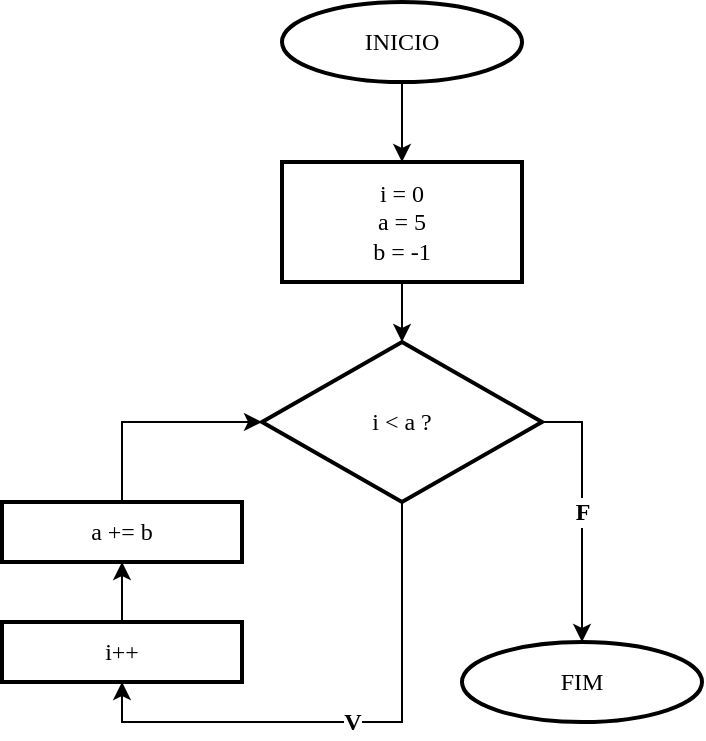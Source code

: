 <mxfile version="14.4.3" type="device"><diagram id="C5RBs43oDa-KdzZeNtuy" name="Page-1"><mxGraphModel dx="774" dy="694" grid="1" gridSize="10" guides="1" tooltips="1" connect="1" arrows="1" fold="1" page="1" pageScale="1" pageWidth="827" pageHeight="1169" math="0" shadow="0"><root><mxCell id="WIyWlLk6GJQsqaUBKTNV-0"/><mxCell id="WIyWlLk6GJQsqaUBKTNV-1" parent="WIyWlLk6GJQsqaUBKTNV-0"/><mxCell id="I02MI5eo6fIRmjkZ4yuO-2" value="" style="edgeStyle=orthogonalEdgeStyle;rounded=0;orthogonalLoop=1;jettySize=auto;html=1;fontFamily=Times New Roman;" parent="WIyWlLk6GJQsqaUBKTNV-1" source="I02MI5eo6fIRmjkZ4yuO-0" target="I02MI5eo6fIRmjkZ4yuO-1" edge="1"><mxGeometry relative="1" as="geometry"/></mxCell><mxCell id="I02MI5eo6fIRmjkZ4yuO-0" value="INICIO" style="strokeWidth=2;html=1;shape=mxgraph.flowchart.start_1;whiteSpace=wrap;fontFamily=Times New Roman;" parent="WIyWlLk6GJQsqaUBKTNV-1" vertex="1"><mxGeometry x="330" y="300" width="120" height="40" as="geometry"/></mxCell><mxCell id="I02MI5eo6fIRmjkZ4yuO-4" value="" style="edgeStyle=orthogonalEdgeStyle;rounded=0;orthogonalLoop=1;jettySize=auto;html=1;fontFamily=Times New Roman;" parent="WIyWlLk6GJQsqaUBKTNV-1" source="I02MI5eo6fIRmjkZ4yuO-1" target="I02MI5eo6fIRmjkZ4yuO-3" edge="1"><mxGeometry relative="1" as="geometry"/></mxCell><mxCell id="I02MI5eo6fIRmjkZ4yuO-1" value="i = 0&lt;br&gt;a = 5&lt;br&gt;b = -1" style="rounded=0;whiteSpace=wrap;html=1;fontFamily=Times New Roman;strokeWidth=2;" parent="WIyWlLk6GJQsqaUBKTNV-1" vertex="1"><mxGeometry x="330" y="380" width="120" height="60" as="geometry"/></mxCell><mxCell id="I02MI5eo6fIRmjkZ4yuO-6" value="V" style="edgeStyle=orthogonalEdgeStyle;rounded=0;orthogonalLoop=1;jettySize=auto;html=1;entryX=0.5;entryY=1;entryDx=0;entryDy=0;fontStyle=1;fontSize=12;fontFamily=Times New Roman;exitX=0.5;exitY=1;exitDx=0;exitDy=0;" parent="WIyWlLk6GJQsqaUBKTNV-1" source="I02MI5eo6fIRmjkZ4yuO-3" target="I02MI5eo6fIRmjkZ4yuO-5" edge="1"><mxGeometry relative="1" as="geometry"/></mxCell><mxCell id="I02MI5eo6fIRmjkZ4yuO-11" value="F" style="edgeStyle=orthogonalEdgeStyle;rounded=0;orthogonalLoop=1;jettySize=auto;html=1;entryX=0.5;entryY=0;entryDx=0;entryDy=0;entryPerimeter=0;fontStyle=1;fontSize=12;fontFamily=Times New Roman;exitX=1;exitY=0.5;exitDx=0;exitDy=0;" parent="WIyWlLk6GJQsqaUBKTNV-1" source="I02MI5eo6fIRmjkZ4yuO-3" target="I02MI5eo6fIRmjkZ4yuO-12" edge="1"><mxGeometry relative="1" as="geometry"><mxPoint x="390" y="630" as="targetPoint"/></mxGeometry></mxCell><mxCell id="I02MI5eo6fIRmjkZ4yuO-3" value="i &amp;lt; a ?" style="rhombus;whiteSpace=wrap;html=1;fontFamily=Times New Roman;strokeWidth=2;" parent="WIyWlLk6GJQsqaUBKTNV-1" vertex="1"><mxGeometry x="320" y="470" width="140" height="80" as="geometry"/></mxCell><mxCell id="I02MI5eo6fIRmjkZ4yuO-8" value="" style="edgeStyle=orthogonalEdgeStyle;rounded=0;orthogonalLoop=1;jettySize=auto;html=1;fontFamily=Times New Roman;" parent="WIyWlLk6GJQsqaUBKTNV-1" source="I02MI5eo6fIRmjkZ4yuO-5" target="I02MI5eo6fIRmjkZ4yuO-7" edge="1"><mxGeometry relative="1" as="geometry"/></mxCell><mxCell id="I02MI5eo6fIRmjkZ4yuO-5" value="i++" style="whiteSpace=wrap;html=1;fontFamily=Times New Roman;strokeWidth=2;" parent="WIyWlLk6GJQsqaUBKTNV-1" vertex="1"><mxGeometry x="190" y="610" width="120" height="30" as="geometry"/></mxCell><mxCell id="I02MI5eo6fIRmjkZ4yuO-9" style="edgeStyle=orthogonalEdgeStyle;rounded=0;orthogonalLoop=1;jettySize=auto;html=1;exitX=0.5;exitY=0;exitDx=0;exitDy=0;entryX=0;entryY=0.5;entryDx=0;entryDy=0;fontFamily=Times New Roman;" parent="WIyWlLk6GJQsqaUBKTNV-1" source="I02MI5eo6fIRmjkZ4yuO-7" target="I02MI5eo6fIRmjkZ4yuO-3" edge="1"><mxGeometry relative="1" as="geometry"/></mxCell><mxCell id="I02MI5eo6fIRmjkZ4yuO-7" value="a += b" style="whiteSpace=wrap;html=1;fontFamily=Times New Roman;strokeWidth=2;" parent="WIyWlLk6GJQsqaUBKTNV-1" vertex="1"><mxGeometry x="190" y="550" width="120" height="30" as="geometry"/></mxCell><mxCell id="I02MI5eo6fIRmjkZ4yuO-12" value="FIM" style="strokeWidth=2;html=1;shape=mxgraph.flowchart.start_1;whiteSpace=wrap;fontFamily=Times New Roman;" parent="WIyWlLk6GJQsqaUBKTNV-1" vertex="1"><mxGeometry x="420" y="620" width="120" height="40" as="geometry"/></mxCell></root></mxGraphModel></diagram></mxfile>